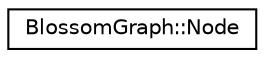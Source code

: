 digraph "Graphical Class Hierarchy"
{
 // LATEX_PDF_SIZE
  edge [fontname="Helvetica",fontsize="10",labelfontname="Helvetica",labelfontsize="10"];
  node [fontname="Helvetica",fontsize="10",shape=record];
  rankdir="LR";
  Node0 [label="BlossomGraph::Node",height=0.2,width=0.4,color="black", fillcolor="white", style="filled",URL="$structoperations__research_1_1_blossom_graph_1_1_node.html",tooltip=" "];
}
